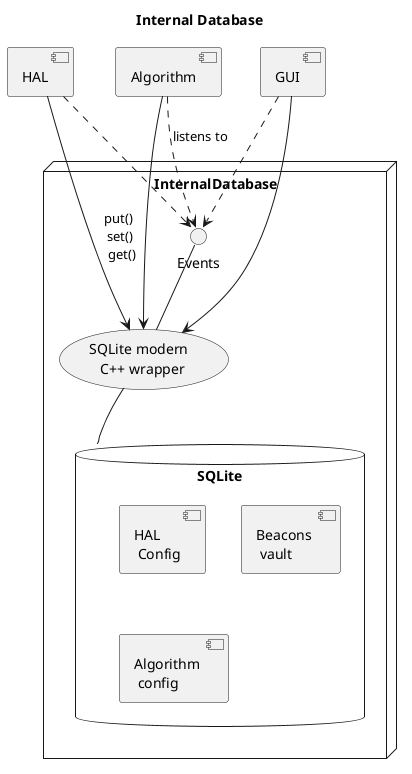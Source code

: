 @startuml

'!include style.skinparam
'skinparam componentStyle uml2

title Internal Database


node InternalDatabase{
    database SQLite{
        [HAL \n Config]
        [Beacons \n vault]
        [Algorithm \n config]
    }
    (SQLite modern \n C++ wrapper) as SqliWrapper
    url of SqliWrapper is [[https://github.com/aminroosta/sqlite_modern_cpp]]

    ()Events
    SqliWrapper -down- SQLite
    Events -down- SqliWrapper
}


[HAL] ..> Events
[Algorithm] ..> Events  : listens to
[GUI] ..> Events

[HAL] --> SqliWrapper  : put() \n set() \n get()
[Algorithm] --> SqliWrapper
[GUI] --> SqliWrapper

@enduml
